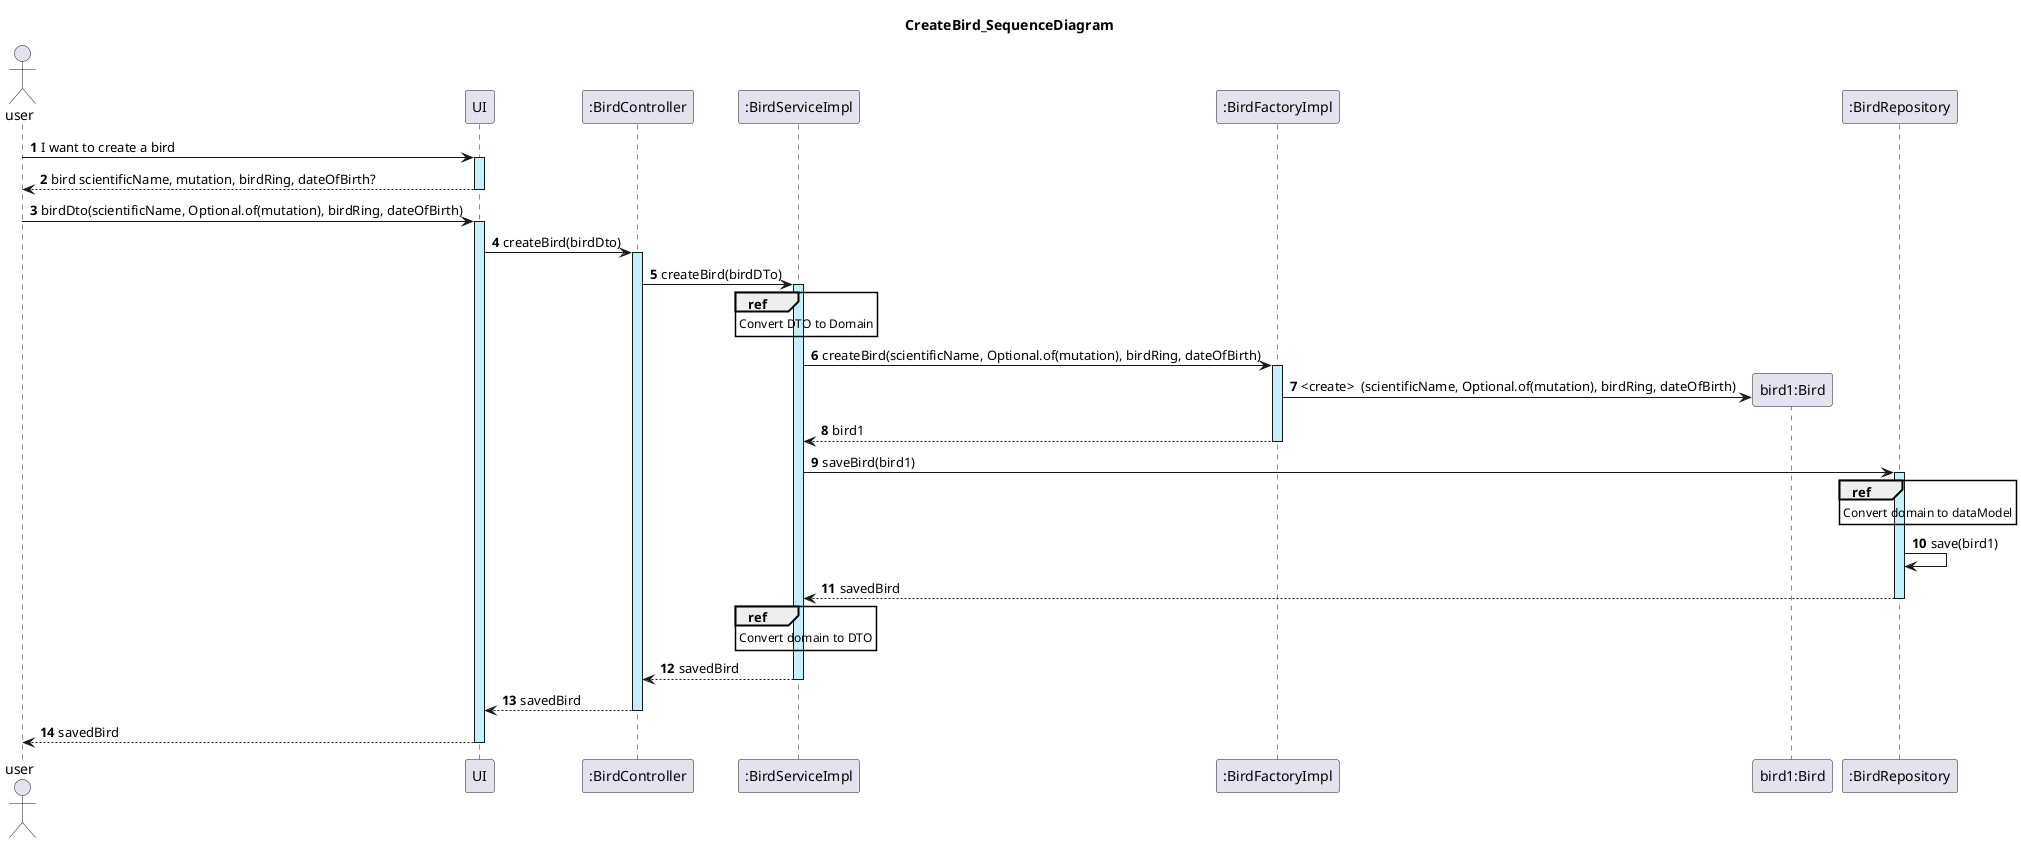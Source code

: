 @startuml
actor user
autonumber

title: CreateBird_SequenceDiagram

user -> UI ++ #application : I want to create a bird
UI --> user -- : bird scientificName, mutation, birdRing, dateOfBirth?

user -> UI ++ #application : birdDto(scientificName, Optional.of(mutation), birdRing, dateOfBirth)
UI -> ":BirdController" as BC ++ #application : createBird(birdDto)
BC -> ":BirdServiceImpl" as BS ++ #application : createBird(birdDTo)
ref over BS
    Convert DTO to Domain
end ref
BS -> ":BirdFactoryImpl" as BF ++ #application : createBird(scientificName, Optional.of(mutation), birdRing, dateOfBirth)

create "bird1:Bird" as BD
BF -> BD : <create>  (scientificName, Optional.of(mutation), birdRing, dateOfBirth)
BF --> BS  -- : bird1

BS -> ":BirdRepository" as BR ++ #application : saveBird(bird1)
ref over BR
    Convert domain to dataModel
end ref
BR -> BR : save(bird1)
BR --> BS  -- : savedBird
ref over BS
    Convert domain to DTO
end ref
BS --> BC -- : savedBird
BC --> UI -- : savedBird
UI --> user -- : savedBird
@enduml
